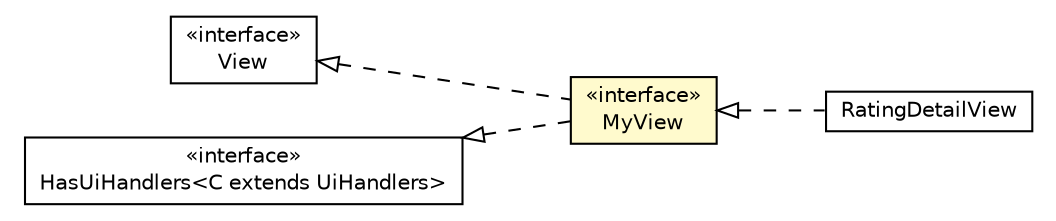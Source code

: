 #!/usr/local/bin/dot
#
# Class diagram 
# Generated by UMLGraph version R5_6-24-gf6e263 (http://www.umlgraph.org/)
#

digraph G {
	edge [fontname="Helvetica",fontsize=10,labelfontname="Helvetica",labelfontsize=10];
	node [fontname="Helvetica",fontsize=10,shape=plaintext];
	nodesep=0.25;
	ranksep=0.5;
	rankdir=LR;
	// com.gwtplatform.mvp.client.View
	c315030 [label=<<table title="com.gwtplatform.mvp.client.View" border="0" cellborder="1" cellspacing="0" cellpadding="2" port="p" href="../../../../mvp/client/View.html">
		<tr><td><table border="0" cellspacing="0" cellpadding="1">
<tr><td align="center" balign="center"> &#171;interface&#187; </td></tr>
<tr><td align="center" balign="center"> View </td></tr>
		</table></td></tr>
		</table>>, URL="../../../../mvp/client/View.html", fontname="Helvetica", fontcolor="black", fontsize=10.0];
	// com.gwtplatform.mvp.client.HasUiHandlers<C extends com.gwtplatform.mvp.client.UiHandlers>
	c315050 [label=<<table title="com.gwtplatform.mvp.client.HasUiHandlers" border="0" cellborder="1" cellspacing="0" cellpadding="2" port="p" href="../../../../mvp/client/HasUiHandlers.html">
		<tr><td><table border="0" cellspacing="0" cellpadding="1">
<tr><td align="center" balign="center"> &#171;interface&#187; </td></tr>
<tr><td align="center" balign="center"> HasUiHandlers&lt;C extends UiHandlers&gt; </td></tr>
		</table></td></tr>
		</table>>, URL="../../../../mvp/client/HasUiHandlers.html", fontname="Helvetica", fontcolor="black", fontsize=10.0];
	// com.gwtplatform.carstore.client.application.rating.RatingDetailView
	c315369 [label=<<table title="com.gwtplatform.carstore.client.application.rating.RatingDetailView" border="0" cellborder="1" cellspacing="0" cellpadding="2" port="p" href="./RatingDetailView.html">
		<tr><td><table border="0" cellspacing="0" cellpadding="1">
<tr><td align="center" balign="center"> RatingDetailView </td></tr>
		</table></td></tr>
		</table>>, URL="./RatingDetailView.html", fontname="Helvetica", fontcolor="black", fontsize=10.0];
	// com.gwtplatform.carstore.client.application.rating.RatingDetailPresenter.MyView
	c315372 [label=<<table title="com.gwtplatform.carstore.client.application.rating.RatingDetailPresenter.MyView" border="0" cellborder="1" cellspacing="0" cellpadding="2" port="p" bgcolor="lemonChiffon" href="./RatingDetailPresenter.MyView.html">
		<tr><td><table border="0" cellspacing="0" cellpadding="1">
<tr><td align="center" balign="center"> &#171;interface&#187; </td></tr>
<tr><td align="center" balign="center"> MyView </td></tr>
		</table></td></tr>
		</table>>, URL="./RatingDetailPresenter.MyView.html", fontname="Helvetica", fontcolor="black", fontsize=10.0];
	//com.gwtplatform.carstore.client.application.rating.RatingDetailView implements com.gwtplatform.carstore.client.application.rating.RatingDetailPresenter.MyView
	c315372:p -> c315369:p [dir=back,arrowtail=empty,style=dashed];
	//com.gwtplatform.carstore.client.application.rating.RatingDetailPresenter.MyView implements com.gwtplatform.mvp.client.View
	c315030:p -> c315372:p [dir=back,arrowtail=empty,style=dashed];
	//com.gwtplatform.carstore.client.application.rating.RatingDetailPresenter.MyView implements com.gwtplatform.mvp.client.HasUiHandlers<C extends com.gwtplatform.mvp.client.UiHandlers>
	c315050:p -> c315372:p [dir=back,arrowtail=empty,style=dashed];
}

